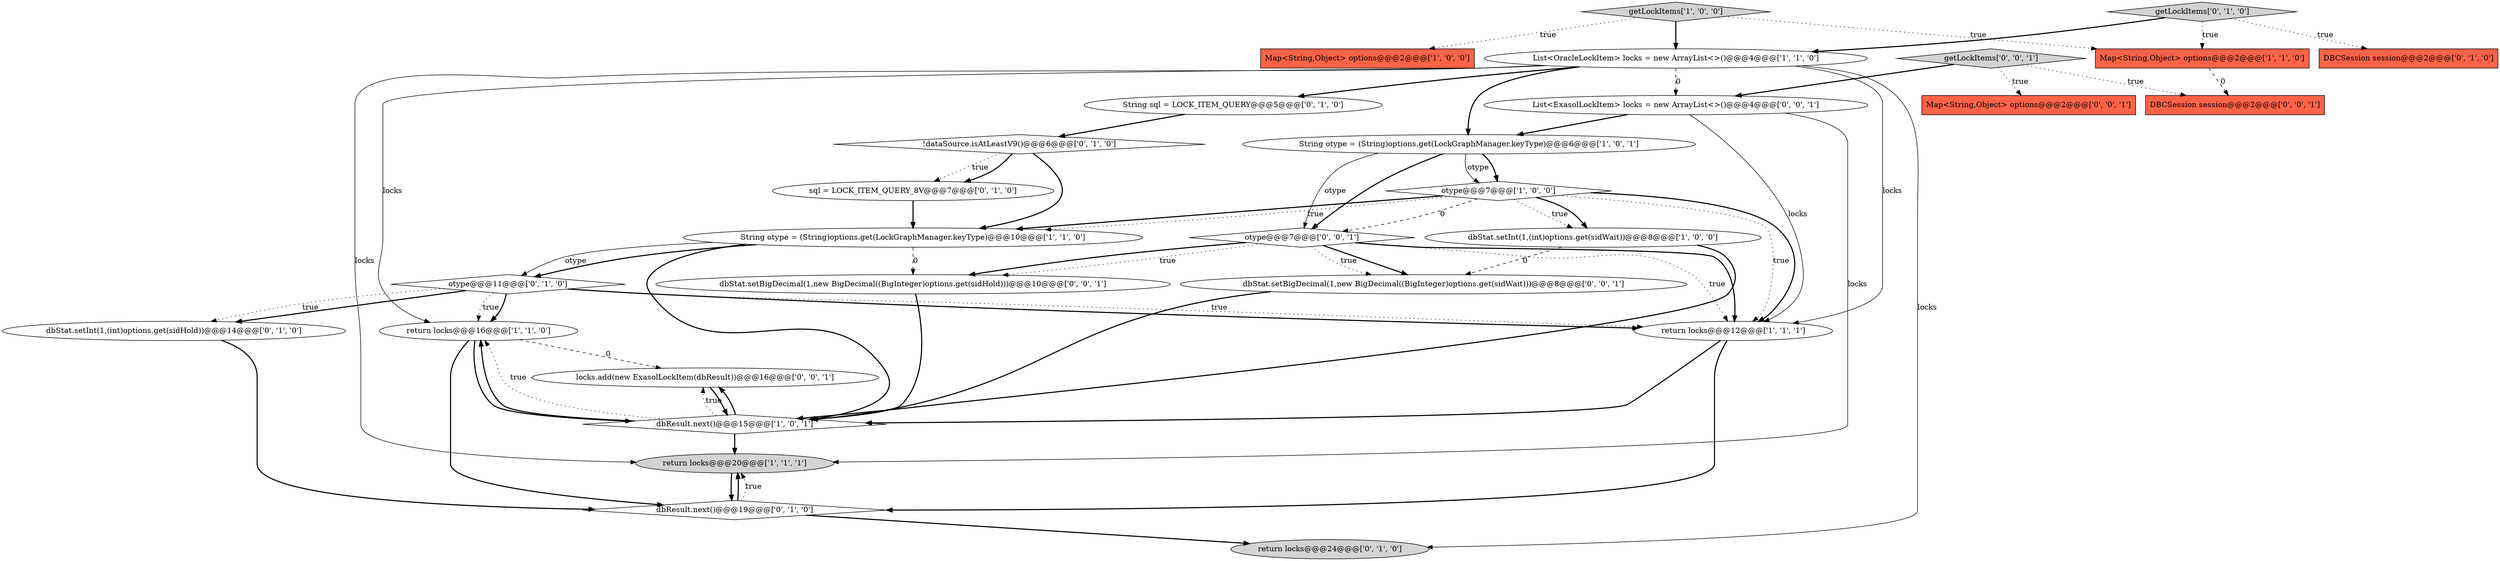 digraph {
5 [style = filled, label = "Map<String,Object> options@@@2@@@['1', '0', '0']", fillcolor = tomato, shape = box image = "AAA0AAABBB1BBB"];
21 [style = filled, label = "Map<String,Object> options@@@2@@@['0', '0', '1']", fillcolor = tomato, shape = box image = "AAA0AAABBB3BBB"];
11 [style = filled, label = "List<OracleLockItem> locks = new ArrayList<>()@@@4@@@['1', '1', '0']", fillcolor = white, shape = ellipse image = "AAA0AAABBB1BBB"];
2 [style = filled, label = "dbStat.setInt(1,(int)options.get(sidWait))@@@8@@@['1', '0', '0']", fillcolor = white, shape = ellipse image = "AAA0AAABBB1BBB"];
4 [style = filled, label = "return locks@@@16@@@['1', '1', '0']", fillcolor = white, shape = ellipse image = "AAA0AAABBB1BBB"];
25 [style = filled, label = "locks.add(new ExasolLockItem(dbResult))@@@16@@@['0', '0', '1']", fillcolor = white, shape = ellipse image = "AAA0AAABBB3BBB"];
27 [style = filled, label = "otype@@@7@@@['0', '0', '1']", fillcolor = white, shape = diamond image = "AAA0AAABBB3BBB"];
15 [style = filled, label = "DBCSession session@@@2@@@['0', '1', '0']", fillcolor = tomato, shape = box image = "AAA0AAABBB2BBB"];
19 [style = filled, label = "otype@@@11@@@['0', '1', '0']", fillcolor = white, shape = diamond image = "AAA0AAABBB2BBB"];
9 [style = filled, label = "Map<String,Object> options@@@2@@@['1', '1', '0']", fillcolor = tomato, shape = box image = "AAA0AAABBB1BBB"];
13 [style = filled, label = "dbResult.next()@@@19@@@['0', '1', '0']", fillcolor = white, shape = diamond image = "AAA0AAABBB2BBB"];
17 [style = filled, label = "getLockItems['0', '1', '0']", fillcolor = lightgray, shape = diamond image = "AAA0AAABBB2BBB"];
20 [style = filled, label = "sql = LOCK_ITEM_QUERY_8V@@@7@@@['0', '1', '0']", fillcolor = white, shape = ellipse image = "AAA1AAABBB2BBB"];
8 [style = filled, label = "dbResult.next()@@@15@@@['1', '0', '1']", fillcolor = white, shape = diamond image = "AAA0AAABBB1BBB"];
0 [style = filled, label = "return locks@@@20@@@['1', '1', '1']", fillcolor = lightgray, shape = ellipse image = "AAA0AAABBB1BBB"];
16 [style = filled, label = "dbStat.setInt(1,(int)options.get(sidHold))@@@14@@@['0', '1', '0']", fillcolor = white, shape = ellipse image = "AAA0AAABBB2BBB"];
22 [style = filled, label = "dbStat.setBigDecimal(1,new BigDecimal((BigInteger)options.get(sidHold)))@@@10@@@['0', '0', '1']", fillcolor = white, shape = ellipse image = "AAA0AAABBB3BBB"];
7 [style = filled, label = "getLockItems['1', '0', '0']", fillcolor = lightgray, shape = diamond image = "AAA0AAABBB1BBB"];
18 [style = filled, label = "String sql = LOCK_ITEM_QUERY@@@5@@@['0', '1', '0']", fillcolor = white, shape = ellipse image = "AAA0AAABBB2BBB"];
14 [style = filled, label = "return locks@@@24@@@['0', '1', '0']", fillcolor = lightgray, shape = ellipse image = "AAA0AAABBB2BBB"];
3 [style = filled, label = "return locks@@@12@@@['1', '1', '1']", fillcolor = white, shape = ellipse image = "AAA0AAABBB1BBB"];
6 [style = filled, label = "String otype = (String)options.get(LockGraphManager.keyType)@@@10@@@['1', '1', '0']", fillcolor = white, shape = ellipse image = "AAA0AAABBB1BBB"];
10 [style = filled, label = "otype@@@7@@@['1', '0', '0']", fillcolor = white, shape = diamond image = "AAA0AAABBB1BBB"];
1 [style = filled, label = "String otype = (String)options.get(LockGraphManager.keyType)@@@6@@@['1', '0', '1']", fillcolor = white, shape = ellipse image = "AAA0AAABBB1BBB"];
12 [style = filled, label = "!dataSource.isAtLeastV9()@@@6@@@['0', '1', '0']", fillcolor = white, shape = diamond image = "AAA1AAABBB2BBB"];
26 [style = filled, label = "DBCSession session@@@2@@@['0', '0', '1']", fillcolor = tomato, shape = box image = "AAA0AAABBB3BBB"];
23 [style = filled, label = "dbStat.setBigDecimal(1,new BigDecimal((BigInteger)options.get(sidWait)))@@@8@@@['0', '0', '1']", fillcolor = white, shape = ellipse image = "AAA0AAABBB3BBB"];
28 [style = filled, label = "List<ExasolLockItem> locks = new ArrayList<>()@@@4@@@['0', '0', '1']", fillcolor = white, shape = ellipse image = "AAA0AAABBB3BBB"];
24 [style = filled, label = "getLockItems['0', '0', '1']", fillcolor = lightgray, shape = diamond image = "AAA0AAABBB3BBB"];
19->3 [style = bold, label=""];
10->2 [style = dotted, label="true"];
6->22 [style = dashed, label="0"];
28->3 [style = solid, label="locks"];
27->22 [style = dotted, label="true"];
22->8 [style = bold, label=""];
10->2 [style = bold, label=""];
1->10 [style = bold, label=""];
10->3 [style = dotted, label="true"];
10->6 [style = bold, label=""];
20->6 [style = bold, label=""];
8->4 [style = bold, label=""];
1->27 [style = solid, label="otype"];
8->0 [style = bold, label=""];
24->26 [style = dotted, label="true"];
13->0 [style = bold, label=""];
27->3 [style = bold, label=""];
27->3 [style = dotted, label="true"];
27->23 [style = bold, label=""];
1->27 [style = bold, label=""];
11->1 [style = bold, label=""];
4->8 [style = bold, label=""];
11->18 [style = bold, label=""];
11->3 [style = solid, label="locks"];
11->14 [style = solid, label="locks"];
6->19 [style = bold, label=""];
7->11 [style = bold, label=""];
16->13 [style = bold, label=""];
0->13 [style = bold, label=""];
6->8 [style = bold, label=""];
3->13 [style = bold, label=""];
7->9 [style = dotted, label="true"];
12->20 [style = dotted, label="true"];
8->25 [style = dotted, label="true"];
10->3 [style = bold, label=""];
2->8 [style = bold, label=""];
27->22 [style = bold, label=""];
19->4 [style = dotted, label="true"];
7->5 [style = dotted, label="true"];
11->0 [style = solid, label="locks"];
19->16 [style = bold, label=""];
17->9 [style = dotted, label="true"];
9->26 [style = dashed, label="0"];
19->16 [style = dotted, label="true"];
17->15 [style = dotted, label="true"];
11->4 [style = solid, label="locks"];
28->1 [style = bold, label=""];
6->19 [style = solid, label="otype"];
28->0 [style = solid, label="locks"];
24->21 [style = dotted, label="true"];
23->8 [style = bold, label=""];
8->25 [style = bold, label=""];
10->27 [style = dashed, label="0"];
13->0 [style = dotted, label="true"];
3->8 [style = bold, label=""];
12->20 [style = bold, label=""];
1->10 [style = solid, label="otype"];
19->4 [style = bold, label=""];
17->11 [style = bold, label=""];
2->23 [style = dashed, label="0"];
10->6 [style = dotted, label="true"];
4->13 [style = bold, label=""];
25->8 [style = bold, label=""];
27->23 [style = dotted, label="true"];
4->25 [style = dashed, label="0"];
18->12 [style = bold, label=""];
24->28 [style = bold, label=""];
13->14 [style = bold, label=""];
8->4 [style = dotted, label="true"];
19->3 [style = dotted, label="true"];
11->28 [style = dashed, label="0"];
12->6 [style = bold, label=""];
}
